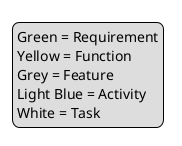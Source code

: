 @startuml Work Breakdown Structure
<style>
wbsDiagram {
    .requirements .functions .features .activities .tasks {
        LineColor #000000
        RoundCorner 10
        Shadowing 0.0
    }
    .requirements {
        BackgroundColor #85C88A
    }
    .functions {
        BackgroundColor #EBD671
    }
    .features {
        BackgroundColor #EEEEEE
    }
    .activities {
        BackgroundColor #CDDEFF
    }
    .tasks {
        BackgroundColor #FFFFFF
    }
}
</style>
!unquoted procedure requirement($name)
* $name <<requirements>>
!endprocedure
'
!unquoted procedure function($name)
** $name <<functions>>
!endprocedure
'
!unquoted procedure feature($name)
*** $name <<features>>
!endprocedure
'
!unquoted procedure activity($name)
**** $name <<activities>>
!endprocedure
'
!unquoted procedure task($name)
***** $name <<tasks>>
!endprocedure
'
legend right
    Green = Requirement
    Yellow = Function
    Grey = Feature
    Light Blue = Activity
    White = Task
endlegend
@enduml